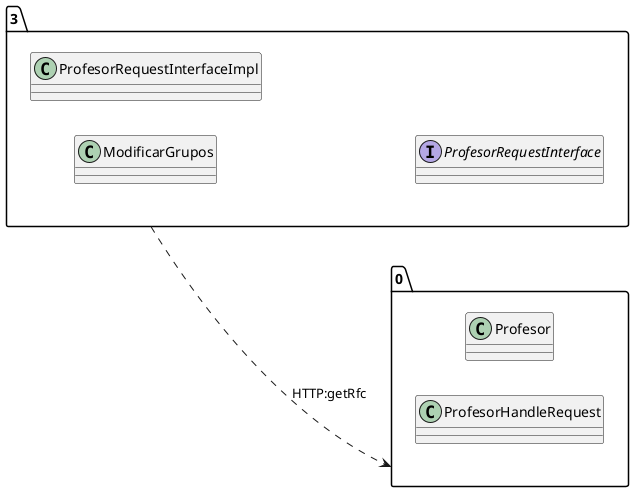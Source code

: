 @startuml 
allow_mixing
left to right direction
package "3"{
class ModificarGrupos
class ProfesorRequestInterfaceImpl
interface ProfesorRequestInterface

}
package "0"{
class Profesor
class ProfesorHandleRequest

}
"3" ..> "0":HTTP:getRfc
@enduml